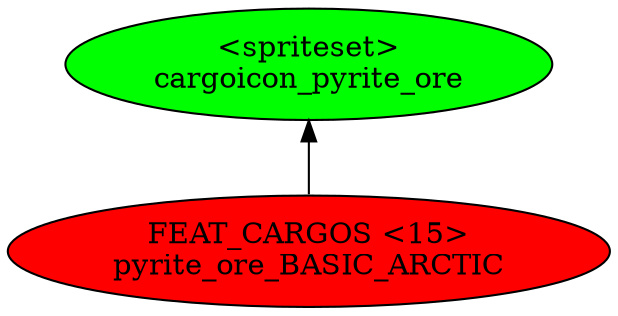 digraph {
rankdir="BT"
cargoicon_pyrite_ore [fillcolor=green style="filled" label="<spriteset>\ncargoicon_pyrite_ore"]
pyrite_ore_BASIC_ARCTIC [fillcolor=red style="filled" label="FEAT_CARGOS <15>\npyrite_ore_BASIC_ARCTIC"]
pyrite_ore_BASIC_ARCTIC->cargoicon_pyrite_ore
}
